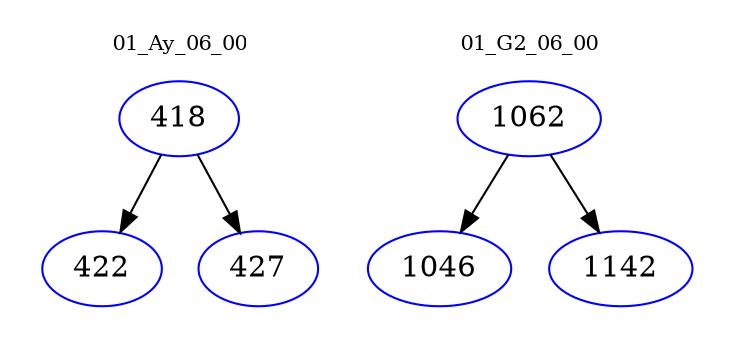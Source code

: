 digraph{
subgraph cluster_0 {
color = white
label = "01_Ay_06_00";
fontsize=10;
T0_418 [label="418", color="blue"]
T0_418 -> T0_422 [color="black"]
T0_422 [label="422", color="blue"]
T0_418 -> T0_427 [color="black"]
T0_427 [label="427", color="blue"]
}
subgraph cluster_1 {
color = white
label = "01_G2_06_00";
fontsize=10;
T1_1062 [label="1062", color="blue"]
T1_1062 -> T1_1046 [color="black"]
T1_1046 [label="1046", color="blue"]
T1_1062 -> T1_1142 [color="black"]
T1_1142 [label="1142", color="blue"]
}
}
